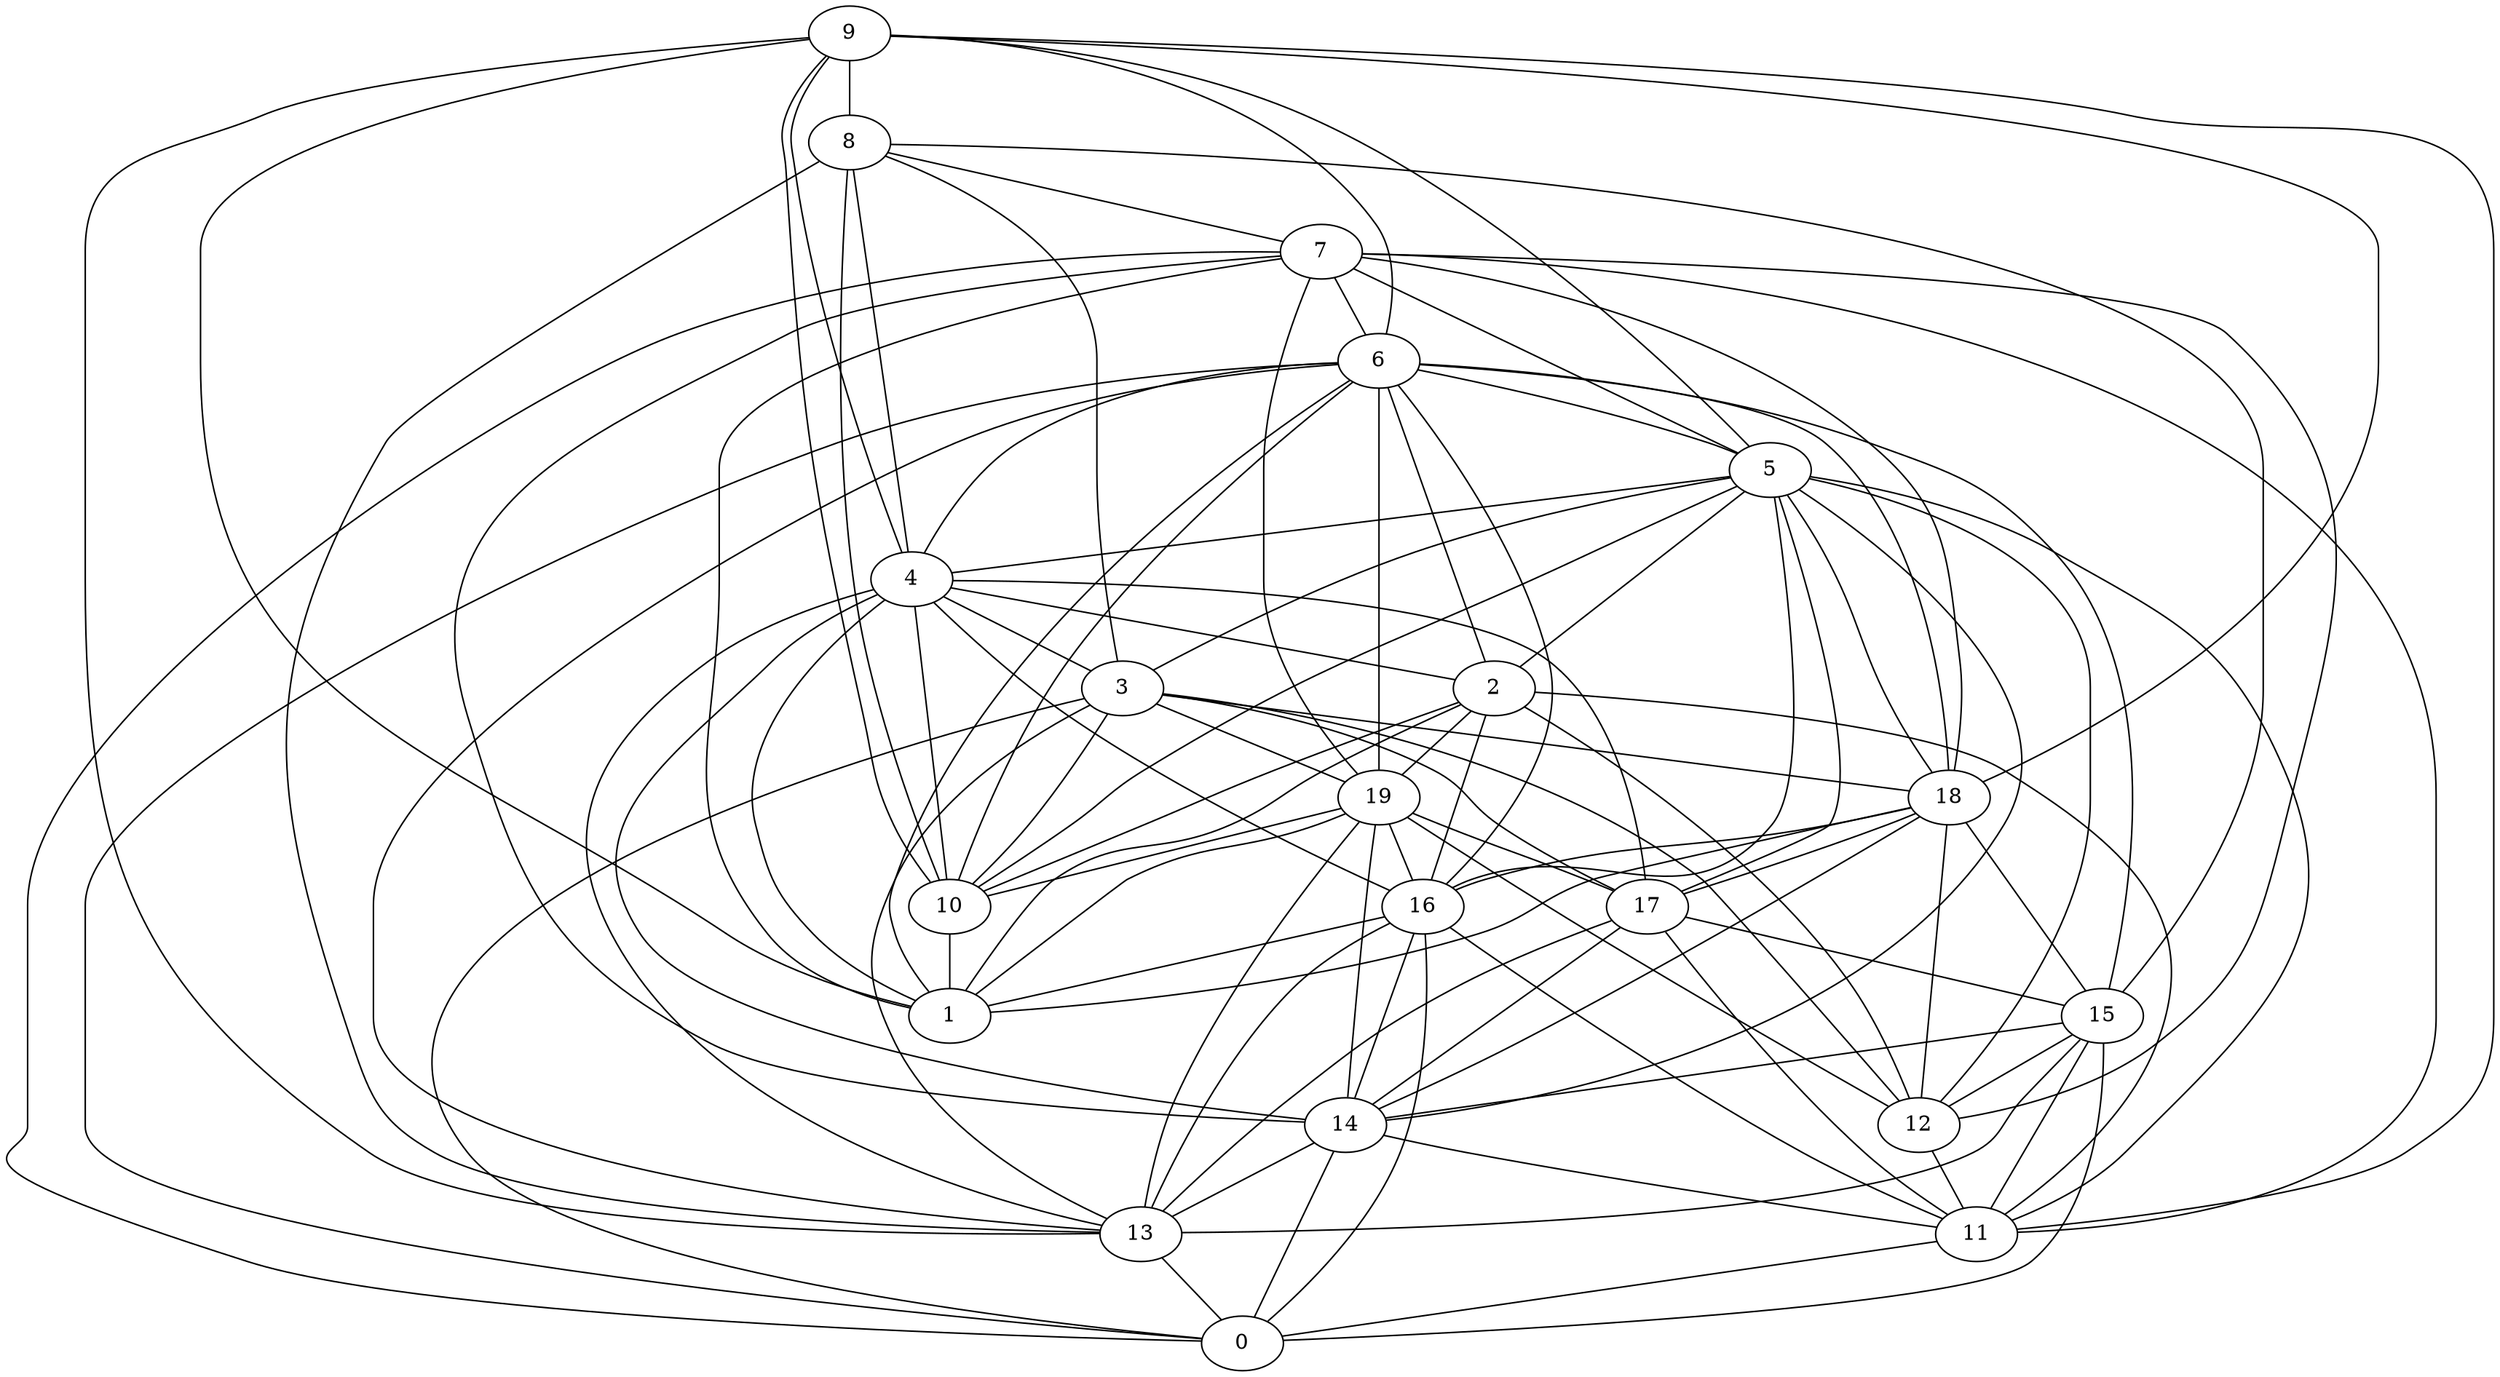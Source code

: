 digraph GG_graph {

subgraph G_graph {
edge [color = black]
"9" -> "10" [dir = none]
"9" -> "6" [dir = none]
"4" -> "13" [dir = none]
"4" -> "1" [dir = none]
"4" -> "10" [dir = none]
"4" -> "14" [dir = none]
"5" -> "16" [dir = none]
"5" -> "3" [dir = none]
"5" -> "4" [dir = none]
"5" -> "14" [dir = none]
"2" -> "11" [dir = none]
"2" -> "10" [dir = none]
"8" -> "4" [dir = none]
"8" -> "13" [dir = none]
"16" -> "13" [dir = none]
"3" -> "12" [dir = none]
"7" -> "12" [dir = none]
"7" -> "14" [dir = none]
"7" -> "1" [dir = none]
"7" -> "5" [dir = none]
"17" -> "15" [dir = none]
"17" -> "11" [dir = none]
"17" -> "13" [dir = none]
"18" -> "16" [dir = none]
"18" -> "17" [dir = none]
"15" -> "13" [dir = none]
"15" -> "14" [dir = none]
"15" -> "12" [dir = none]
"15" -> "11" [dir = none]
"6" -> "5" [dir = none]
"6" -> "13" [dir = none]
"6" -> "0" [dir = none]
"19" -> "17" [dir = none]
"19" -> "13" [dir = none]
"19" -> "10" [dir = none]
"19" -> "1" [dir = none]
"14" -> "11" [dir = none]
"14" -> "0" [dir = none]
"3" -> "18" [dir = none]
"19" -> "14" [dir = none]
"6" -> "4" [dir = none]
"3" -> "13" [dir = none]
"6" -> "15" [dir = none]
"3" -> "10" [dir = none]
"18" -> "12" [dir = none]
"6" -> "10" [dir = none]
"18" -> "15" [dir = none]
"17" -> "14" [dir = none]
"8" -> "7" [dir = none]
"19" -> "12" [dir = none]
"8" -> "10" [dir = none]
"19" -> "16" [dir = none]
"8" -> "3" [dir = none]
"9" -> "11" [dir = none]
"16" -> "14" [dir = none]
"16" -> "11" [dir = none]
"18" -> "1" [dir = none]
"5" -> "2" [dir = none]
"15" -> "0" [dir = none]
"16" -> "0" [dir = none]
"2" -> "19" [dir = none]
"2" -> "16" [dir = none]
"13" -> "0" [dir = none]
"9" -> "1" [dir = none]
"5" -> "11" [dir = none]
"5" -> "12" [dir = none]
"5" -> "18" [dir = none]
"4" -> "17" [dir = none]
"12" -> "11" [dir = none]
"4" -> "2" [dir = none]
"7" -> "0" [dir = none]
"16" -> "1" [dir = none]
"18" -> "14" [dir = none]
"10" -> "1" [dir = none]
"6" -> "2" [dir = none]
"7" -> "18" [dir = none]
"9" -> "13" [dir = none]
"5" -> "17" [dir = none]
"6" -> "19" [dir = none]
"4" -> "3" [dir = none]
"4" -> "16" [dir = none]
"2" -> "1" [dir = none]
"14" -> "13" [dir = none]
"9" -> "18" [dir = none]
"11" -> "0" [dir = none]
"7" -> "19" [dir = none]
"6" -> "16" [dir = none]
"2" -> "12" [dir = none]
"8" -> "15" [dir = none]
"7" -> "11" [dir = none]
"7" -> "6" [dir = none]
"9" -> "4" [dir = none]
"6" -> "1" [dir = none]
"5" -> "10" [dir = none]
"3" -> "19" [dir = none]
"9" -> "5" [dir = none]
"3" -> "17" [dir = none]
"6" -> "18" [dir = none]
"3" -> "0" [dir = none]
"9" -> "8" [dir = none]
}

}
